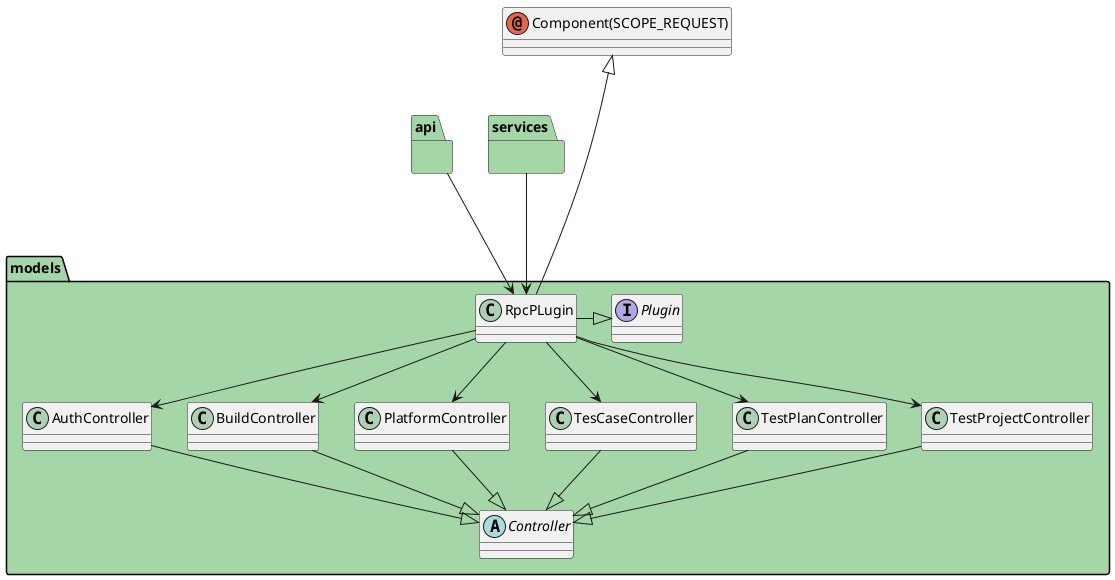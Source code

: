 @startuml Class Diagram

annotation "Component(SCOPE_REQUEST)" as comp

package api #A5D6A7 {
}
package services #A5D6A7 {
}
package models #A5D6A7 {
    interface Plugin
    abstract class Controller
    Plugin <|-left- RpcPLugin
    comp <|-down--- RpcPLugin
    RpcPLugin --> AuthController
    RpcPLugin --> BuildController
    RpcPLugin --> PlatformController
    RpcPLugin --> TesCaseController
    RpcPLugin --> TestPlanController
    RpcPLugin --> TestProjectController

    AuthController --|> Controller
    BuildController --|> Controller
    PlatformController --|> Controller
    TesCaseController --|> Controller
    TestPlanController --|> Controller
    TestProjectController --|> Controller
}

api --down-> RpcPLugin
services --down-> RpcPLugin

@enduml